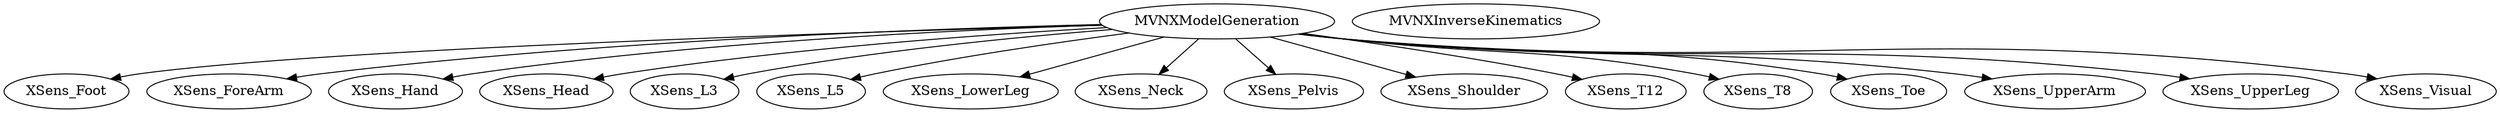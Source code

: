 /* Created by mdot for Matlab */
digraph m2html {
  MVNXModelGeneration -> XSens_Foot;
  MVNXModelGeneration -> XSens_ForeArm;
  MVNXModelGeneration -> XSens_Hand;
  MVNXModelGeneration -> XSens_Head;
  MVNXModelGeneration -> XSens_L3;
  MVNXModelGeneration -> XSens_L5;
  MVNXModelGeneration -> XSens_LowerLeg;
  MVNXModelGeneration -> XSens_Neck;
  MVNXModelGeneration -> XSens_Pelvis;
  MVNXModelGeneration -> XSens_Shoulder;
  MVNXModelGeneration -> XSens_T12;
  MVNXModelGeneration -> XSens_T8;
  MVNXModelGeneration -> XSens_Toe;
  MVNXModelGeneration -> XSens_UpperArm;
  MVNXModelGeneration -> XSens_UpperLeg;
  MVNXModelGeneration -> XSens_Visual;

  MVNXInverseKinematics [URL="MVNXInverseKinematics.html"];
  MVNXModelGeneration [URL="MVNXModelGeneration.html"];
  XSens_Foot [URL="XSens_Foot.html"];
  XSens_ForeArm [URL="XSens_ForeArm.html"];
  XSens_Hand [URL="XSens_Hand.html"];
  XSens_Head [URL="XSens_Head.html"];
  XSens_L3 [URL="XSens_L3.html"];
  XSens_L5 [URL="XSens_L5.html"];
  XSens_LowerLeg [URL="XSens_LowerLeg.html"];
  XSens_Neck [URL="XSens_Neck.html"];
  XSens_Pelvis [URL="XSens_Pelvis.html"];
  XSens_Shoulder [URL="XSens_Shoulder.html"];
  XSens_T12 [URL="XSens_T12.html"];
  XSens_T8 [URL="XSens_T8.html"];
  XSens_Toe [URL="XSens_Toe.html"];
  XSens_UpperArm [URL="XSens_UpperArm.html"];
  XSens_UpperLeg [URL="XSens_UpperLeg.html"];
  XSens_Visual [URL="XSens_Visual.html"];
}